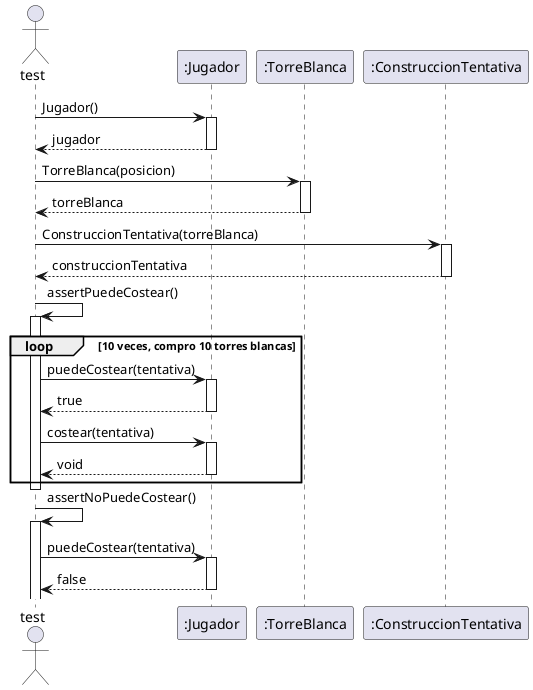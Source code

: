 @startuml

Actor test as sis
participant ":Jugador" as jugador
participant ":TorreBlanca" as torre
participant ":ConstruccionTentativa" as placing

sis-> jugador: Jugador()
activate jugador

jugador --> sis : jugador
deactivate jugador


sis->torre : TorreBlanca(posicion)
activate torre
torre--> sis: torreBlanca
deactivate torre

sis->placing : ConstruccionTentativa(torreBlanca)
activate placing
placing--> sis: construccionTentativa
deactivate placing

sis->sis: assertPuedeCostear()
activate sis

loop 10 veces, compro 10 torres blancas


sis->jugador: puedeCostear(tentativa)
activate jugador
jugador-->sis: true
deactivate jugador

sis->jugador: costear(tentativa)
activate jugador
jugador-->sis: void
deactivate jugador

end
deactivate sis







sis->sis: assertNoPuedeCostear()
activate sis

sis->jugador: puedeCostear(tentativa)
activate jugador
jugador-->sis: false
deactivate jugador




@enduml
